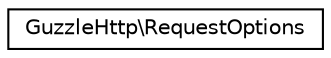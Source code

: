 digraph "Graphical Class Hierarchy"
{
  edge [fontname="Helvetica",fontsize="10",labelfontname="Helvetica",labelfontsize="10"];
  node [fontname="Helvetica",fontsize="10",shape=record];
  rankdir="LR";
  Node0 [label="GuzzleHttp\\RequestOptions",height=0.2,width=0.4,color="black", fillcolor="white", style="filled",URL="$classGuzzleHttp_1_1RequestOptions.html"];
}
